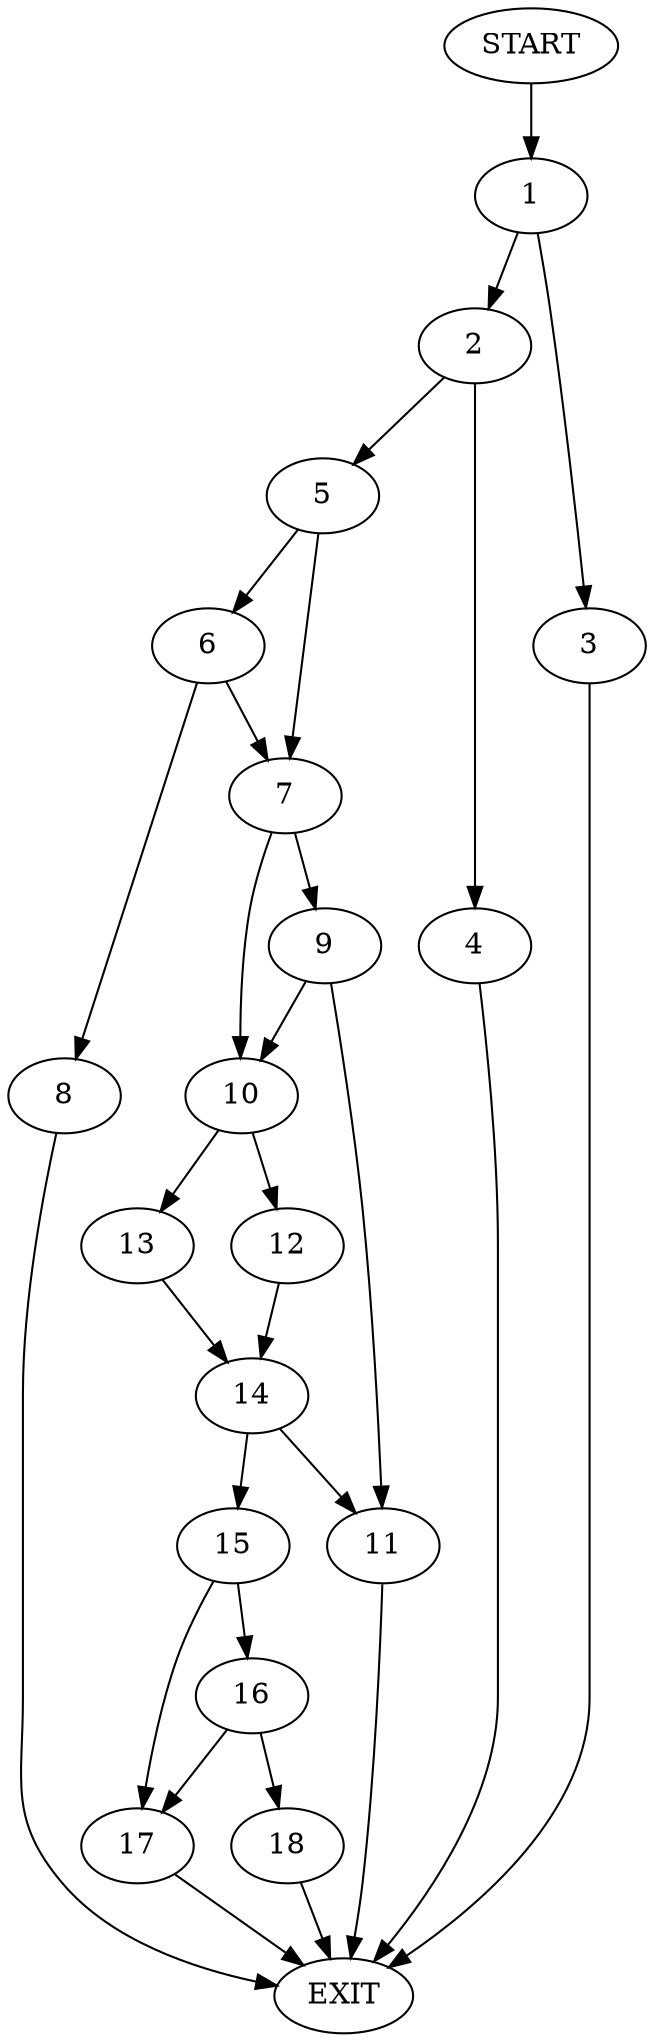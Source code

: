 digraph {
0 [label="START"]
19 [label="EXIT"]
0 -> 1
1 -> 2
1 -> 3
3 -> 19
2 -> 4
2 -> 5
4 -> 19
5 -> 6
5 -> 7
6 -> 8
6 -> 7
7 -> 9
7 -> 10
8 -> 19
9 -> 11
9 -> 10
10 -> 12
10 -> 13
11 -> 19
13 -> 14
12 -> 14
14 -> 11
14 -> 15
15 -> 16
15 -> 17
16 -> 18
16 -> 17
17 -> 19
18 -> 19
}
